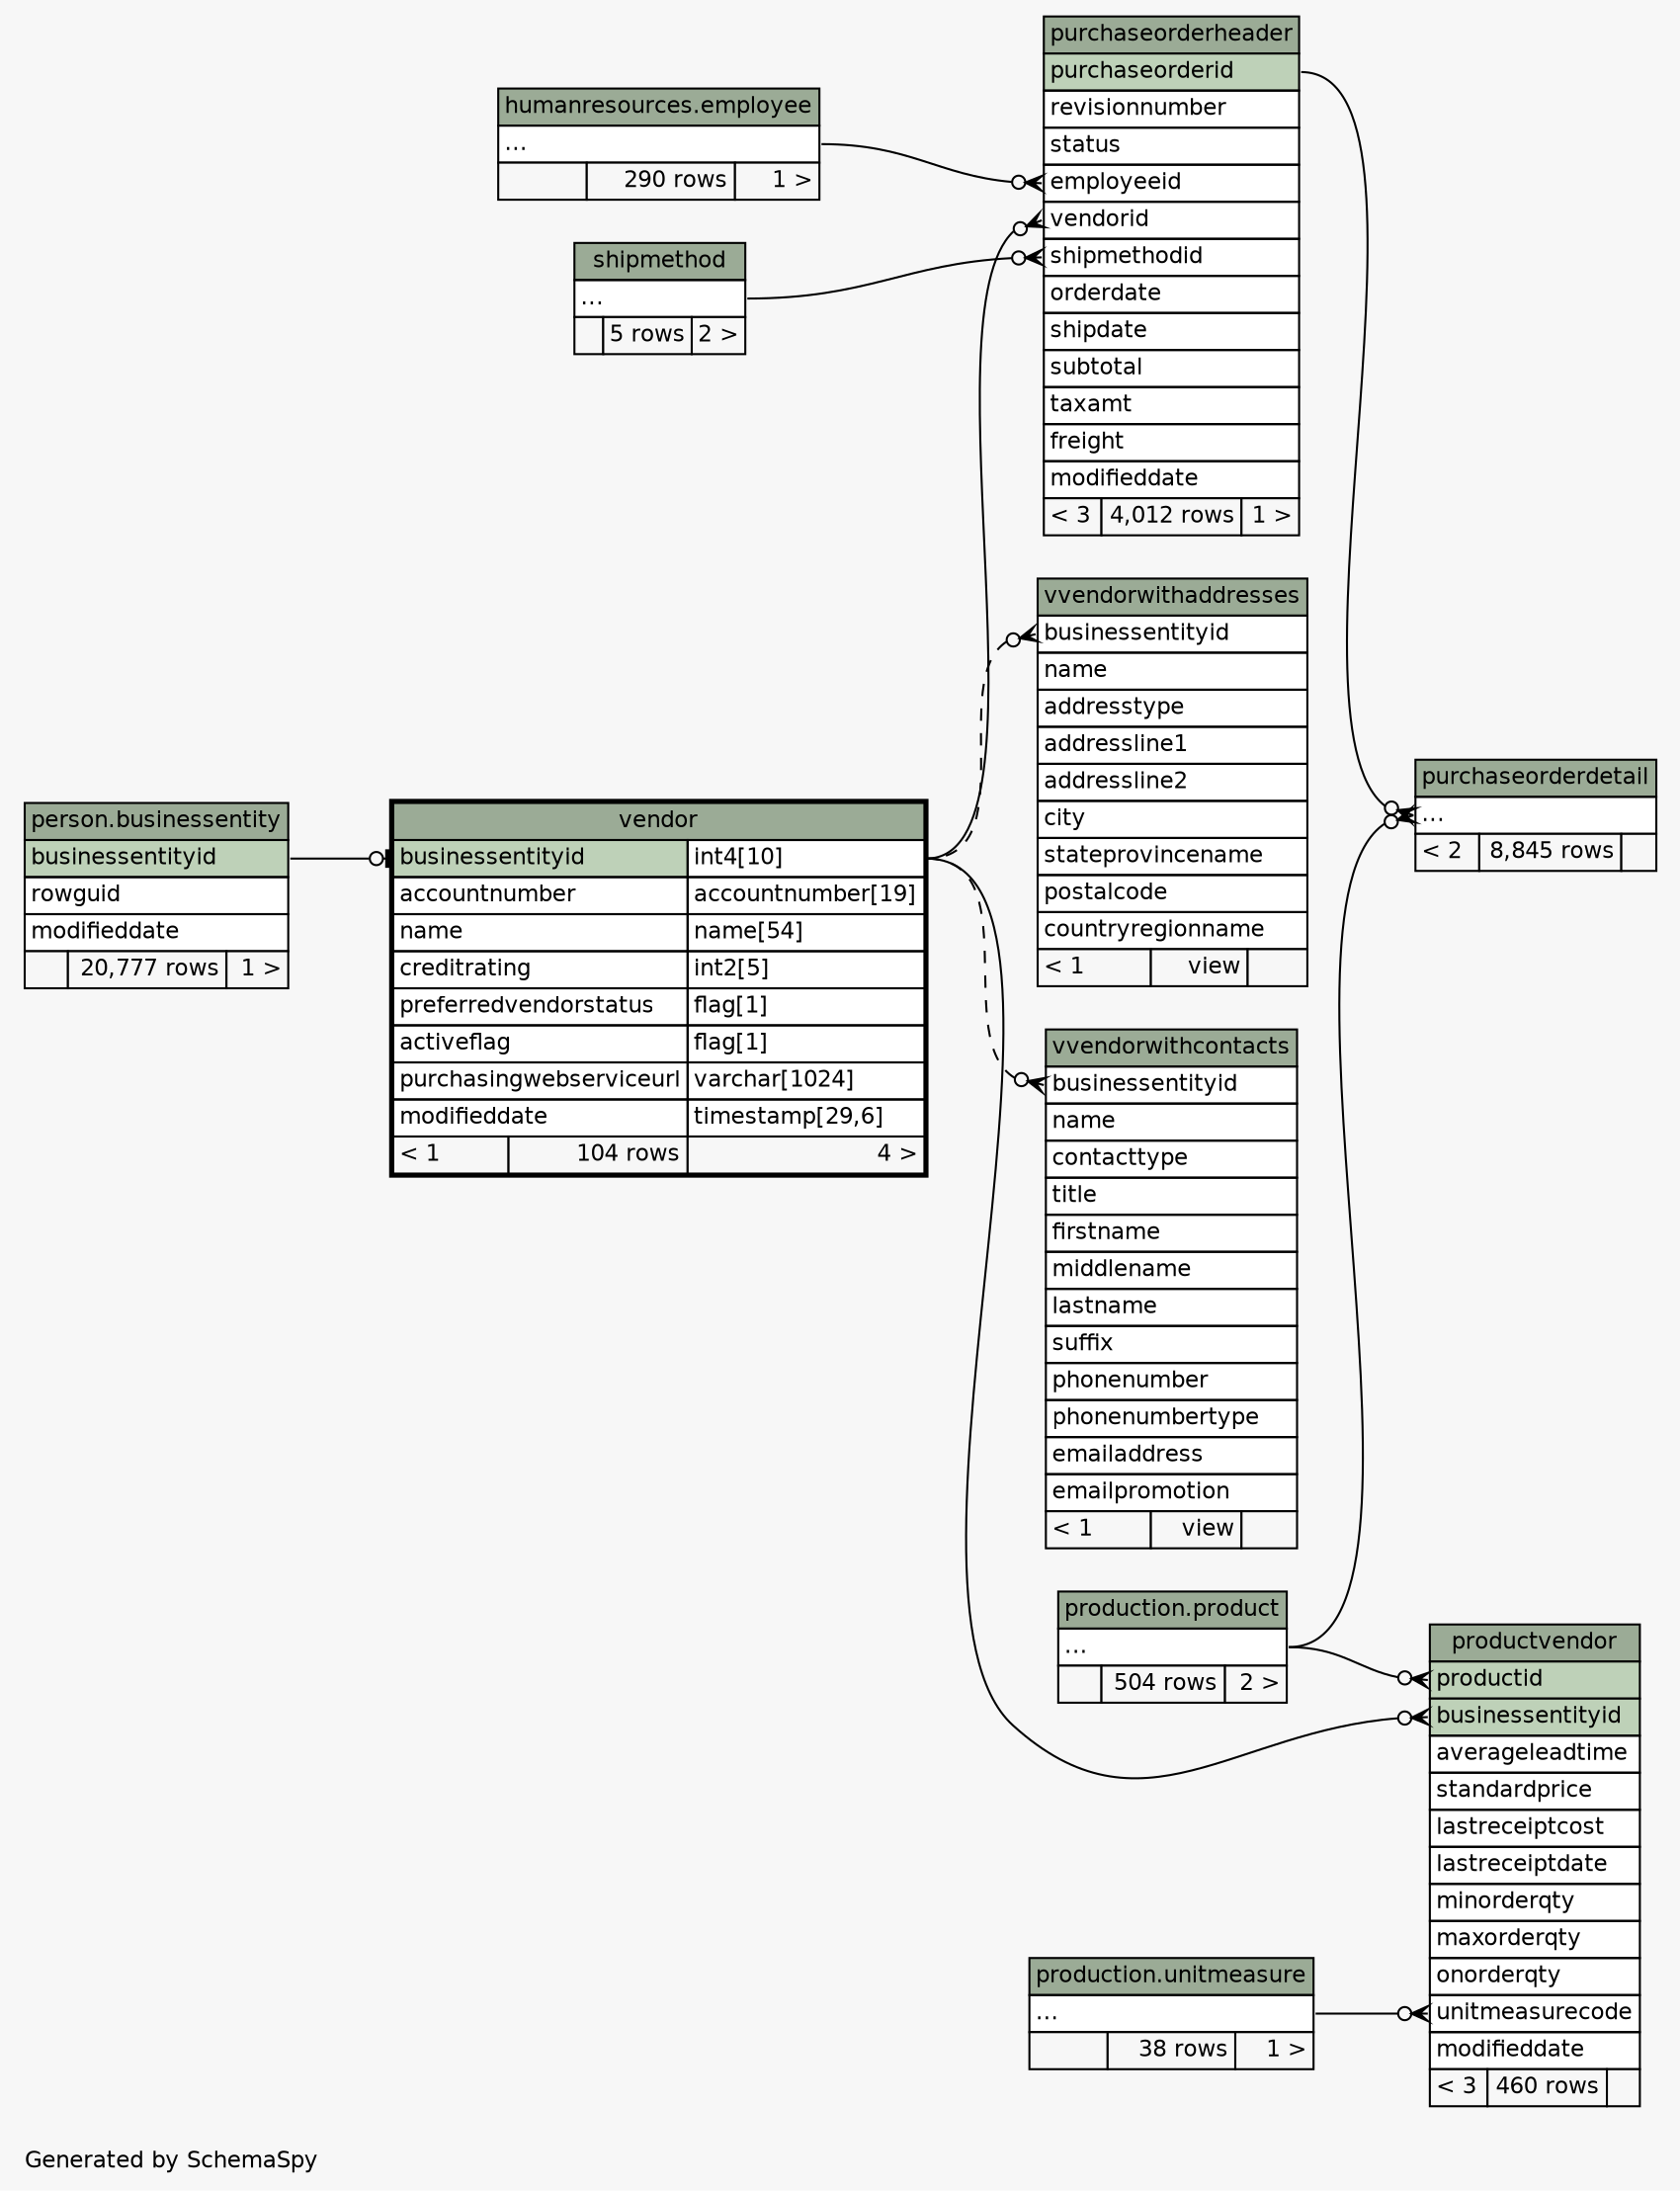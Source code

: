 // dot 2.40.1 on Linux 5.4.0-80-generic
// SchemaSpy rev 590
digraph "impliedTwoDegreesRelationshipsDiagram" {
  graph [
    rankdir="RL"
    bgcolor="#f7f7f7"
    label="\nGenerated by SchemaSpy"
    labeljust="l"
    nodesep="0.18"
    ranksep="0.46"
    fontname="Helvetica"
    fontsize="11"
  ];
  node [
    fontname="Helvetica"
    fontsize="11"
    shape="plaintext"
  ];
  edge [
    arrowsize="0.8"
  ];
  "productvendor":"businessentityid":w -> "vendor":"businessentityid.type":e [arrowhead=none dir=back arrowtail=crowodot];
  "productvendor":"productid":w -> "production.product":"elipses":e [arrowhead=none dir=back arrowtail=crowodot];
  "productvendor":"unitmeasurecode":w -> "production.unitmeasure":"elipses":e [arrowhead=none dir=back arrowtail=crowodot];
  "purchaseorderdetail":"elipses":w -> "production.product":"elipses":e [arrowhead=none dir=back arrowtail=crowodot];
  "purchaseorderdetail":"elipses":w -> "purchaseorderheader":"purchaseorderid":e [arrowhead=none dir=back arrowtail=crowodot];
  "purchaseorderheader":"employeeid":w -> "humanresources.employee":"elipses":e [arrowhead=none dir=back arrowtail=crowodot];
  "purchaseorderheader":"shipmethodid":w -> "shipmethod":"elipses":e [arrowhead=none dir=back arrowtail=crowodot];
  "purchaseorderheader":"vendorid":w -> "vendor":"businessentityid.type":e [arrowhead=none dir=back arrowtail=crowodot];
  "vendor":"businessentityid":w -> "person.businessentity":"businessentityid":e [arrowhead=none dir=back arrowtail=teeodot];
  "vvendorwithaddresses":"businessentityid":w -> "vendor":"businessentityid.type":e [arrowhead=none dir=back arrowtail=crowodot style=dashed];
  "vvendorwithcontacts":"businessentityid":w -> "vendor":"businessentityid.type":e [arrowhead=none dir=back arrowtail=crowodot style=dashed];
  "person.businessentity" [
    label=<
    <TABLE BORDER="0" CELLBORDER="1" CELLSPACING="0" BGCOLOR="#ffffff">
      <TR><TD COLSPAN="3" BGCOLOR="#9bab96" ALIGN="CENTER">person.businessentity</TD></TR>
      <TR><TD PORT="businessentityid" COLSPAN="3" BGCOLOR="#bed1b8" ALIGN="LEFT">businessentityid</TD></TR>
      <TR><TD PORT="rowguid" COLSPAN="3" ALIGN="LEFT">rowguid</TD></TR>
      <TR><TD PORT="modifieddate" COLSPAN="3" ALIGN="LEFT">modifieddate</TD></TR>
      <TR><TD ALIGN="LEFT" BGCOLOR="#f7f7f7">  </TD><TD ALIGN="RIGHT" BGCOLOR="#f7f7f7">20,777 rows</TD><TD ALIGN="RIGHT" BGCOLOR="#f7f7f7">1 &gt;</TD></TR>
    </TABLE>>
    tooltip="person.businessentity"
  ];
  "humanresources.employee" [
    label=<
    <TABLE BORDER="0" CELLBORDER="1" CELLSPACING="0" BGCOLOR="#ffffff">
      <TR><TD COLSPAN="3" BGCOLOR="#9bab96" ALIGN="CENTER">humanresources.employee</TD></TR>
      <TR><TD PORT="elipses" COLSPAN="3" ALIGN="LEFT">...</TD></TR>
      <TR><TD ALIGN="LEFT" BGCOLOR="#f7f7f7">  </TD><TD ALIGN="RIGHT" BGCOLOR="#f7f7f7">290 rows</TD><TD ALIGN="RIGHT" BGCOLOR="#f7f7f7">1 &gt;</TD></TR>
    </TABLE>>
    tooltip="humanresources.employee"
  ];
  "production.product" [
    label=<
    <TABLE BORDER="0" CELLBORDER="1" CELLSPACING="0" BGCOLOR="#ffffff">
      <TR><TD COLSPAN="3" BGCOLOR="#9bab96" ALIGN="CENTER">production.product</TD></TR>
      <TR><TD PORT="elipses" COLSPAN="3" ALIGN="LEFT">...</TD></TR>
      <TR><TD ALIGN="LEFT" BGCOLOR="#f7f7f7">  </TD><TD ALIGN="RIGHT" BGCOLOR="#f7f7f7">504 rows</TD><TD ALIGN="RIGHT" BGCOLOR="#f7f7f7">2 &gt;</TD></TR>
    </TABLE>>
    tooltip="production.product"
  ];
  "productvendor" [
    label=<
    <TABLE BORDER="0" CELLBORDER="1" CELLSPACING="0" BGCOLOR="#ffffff">
      <TR><TD COLSPAN="3" BGCOLOR="#9bab96" ALIGN="CENTER">productvendor</TD></TR>
      <TR><TD PORT="productid" COLSPAN="3" BGCOLOR="#bed1b8" ALIGN="LEFT">productid</TD></TR>
      <TR><TD PORT="businessentityid" COLSPAN="3" BGCOLOR="#bed1b8" ALIGN="LEFT">businessentityid</TD></TR>
      <TR><TD PORT="averageleadtime" COLSPAN="3" ALIGN="LEFT">averageleadtime</TD></TR>
      <TR><TD PORT="standardprice" COLSPAN="3" ALIGN="LEFT">standardprice</TD></TR>
      <TR><TD PORT="lastreceiptcost" COLSPAN="3" ALIGN="LEFT">lastreceiptcost</TD></TR>
      <TR><TD PORT="lastreceiptdate" COLSPAN="3" ALIGN="LEFT">lastreceiptdate</TD></TR>
      <TR><TD PORT="minorderqty" COLSPAN="3" ALIGN="LEFT">minorderqty</TD></TR>
      <TR><TD PORT="maxorderqty" COLSPAN="3" ALIGN="LEFT">maxorderqty</TD></TR>
      <TR><TD PORT="onorderqty" COLSPAN="3" ALIGN="LEFT">onorderqty</TD></TR>
      <TR><TD PORT="unitmeasurecode" COLSPAN="3" ALIGN="LEFT">unitmeasurecode</TD></TR>
      <TR><TD PORT="modifieddate" COLSPAN="3" ALIGN="LEFT">modifieddate</TD></TR>
      <TR><TD ALIGN="LEFT" BGCOLOR="#f7f7f7">&lt; 3</TD><TD ALIGN="RIGHT" BGCOLOR="#f7f7f7">460 rows</TD><TD ALIGN="RIGHT" BGCOLOR="#f7f7f7">  </TD></TR>
    </TABLE>>
    URL="productvendor.html"
    tooltip="productvendor"
  ];
  "purchaseorderdetail" [
    label=<
    <TABLE BORDER="0" CELLBORDER="1" CELLSPACING="0" BGCOLOR="#ffffff">
      <TR><TD COLSPAN="3" BGCOLOR="#9bab96" ALIGN="CENTER">purchaseorderdetail</TD></TR>
      <TR><TD PORT="elipses" COLSPAN="3" ALIGN="LEFT">...</TD></TR>
      <TR><TD ALIGN="LEFT" BGCOLOR="#f7f7f7">&lt; 2</TD><TD ALIGN="RIGHT" BGCOLOR="#f7f7f7">8,845 rows</TD><TD ALIGN="RIGHT" BGCOLOR="#f7f7f7">  </TD></TR>
    </TABLE>>
    URL="purchaseorderdetail.html"
    tooltip="purchaseorderdetail"
  ];
  "purchaseorderheader" [
    label=<
    <TABLE BORDER="0" CELLBORDER="1" CELLSPACING="0" BGCOLOR="#ffffff">
      <TR><TD COLSPAN="3" BGCOLOR="#9bab96" ALIGN="CENTER">purchaseorderheader</TD></TR>
      <TR><TD PORT="purchaseorderid" COLSPAN="3" BGCOLOR="#bed1b8" ALIGN="LEFT">purchaseorderid</TD></TR>
      <TR><TD PORT="revisionnumber" COLSPAN="3" ALIGN="LEFT">revisionnumber</TD></TR>
      <TR><TD PORT="status" COLSPAN="3" ALIGN="LEFT">status</TD></TR>
      <TR><TD PORT="employeeid" COLSPAN="3" ALIGN="LEFT">employeeid</TD></TR>
      <TR><TD PORT="vendorid" COLSPAN="3" ALIGN="LEFT">vendorid</TD></TR>
      <TR><TD PORT="shipmethodid" COLSPAN="3" ALIGN="LEFT">shipmethodid</TD></TR>
      <TR><TD PORT="orderdate" COLSPAN="3" ALIGN="LEFT">orderdate</TD></TR>
      <TR><TD PORT="shipdate" COLSPAN="3" ALIGN="LEFT">shipdate</TD></TR>
      <TR><TD PORT="subtotal" COLSPAN="3" ALIGN="LEFT">subtotal</TD></TR>
      <TR><TD PORT="taxamt" COLSPAN="3" ALIGN="LEFT">taxamt</TD></TR>
      <TR><TD PORT="freight" COLSPAN="3" ALIGN="LEFT">freight</TD></TR>
      <TR><TD PORT="modifieddate" COLSPAN="3" ALIGN="LEFT">modifieddate</TD></TR>
      <TR><TD ALIGN="LEFT" BGCOLOR="#f7f7f7">&lt; 3</TD><TD ALIGN="RIGHT" BGCOLOR="#f7f7f7">4,012 rows</TD><TD ALIGN="RIGHT" BGCOLOR="#f7f7f7">1 &gt;</TD></TR>
    </TABLE>>
    URL="purchaseorderheader.html"
    tooltip="purchaseorderheader"
  ];
  "shipmethod" [
    label=<
    <TABLE BORDER="0" CELLBORDER="1" CELLSPACING="0" BGCOLOR="#ffffff">
      <TR><TD COLSPAN="3" BGCOLOR="#9bab96" ALIGN="CENTER">shipmethod</TD></TR>
      <TR><TD PORT="elipses" COLSPAN="3" ALIGN="LEFT">...</TD></TR>
      <TR><TD ALIGN="LEFT" BGCOLOR="#f7f7f7">  </TD><TD ALIGN="RIGHT" BGCOLOR="#f7f7f7">5 rows</TD><TD ALIGN="RIGHT" BGCOLOR="#f7f7f7">2 &gt;</TD></TR>
    </TABLE>>
    URL="shipmethod.html"
    tooltip="shipmethod"
  ];
  "production.unitmeasure" [
    label=<
    <TABLE BORDER="0" CELLBORDER="1" CELLSPACING="0" BGCOLOR="#ffffff">
      <TR><TD COLSPAN="3" BGCOLOR="#9bab96" ALIGN="CENTER">production.unitmeasure</TD></TR>
      <TR><TD PORT="elipses" COLSPAN="3" ALIGN="LEFT">...</TD></TR>
      <TR><TD ALIGN="LEFT" BGCOLOR="#f7f7f7">  </TD><TD ALIGN="RIGHT" BGCOLOR="#f7f7f7">38 rows</TD><TD ALIGN="RIGHT" BGCOLOR="#f7f7f7">1 &gt;</TD></TR>
    </TABLE>>
    tooltip="production.unitmeasure"
  ];
  "vendor" [
    label=<
    <TABLE BORDER="2" CELLBORDER="1" CELLSPACING="0" BGCOLOR="#ffffff">
      <TR><TD COLSPAN="3" BGCOLOR="#9bab96" ALIGN="CENTER">vendor</TD></TR>
      <TR><TD PORT="businessentityid" COLSPAN="2" BGCOLOR="#bed1b8" ALIGN="LEFT">businessentityid</TD><TD PORT="businessentityid.type" ALIGN="LEFT">int4[10]</TD></TR>
      <TR><TD PORT="accountnumber" COLSPAN="2" ALIGN="LEFT">accountnumber</TD><TD PORT="accountnumber.type" ALIGN="LEFT">accountnumber[19]</TD></TR>
      <TR><TD PORT="name" COLSPAN="2" ALIGN="LEFT">name</TD><TD PORT="name.type" ALIGN="LEFT">name[54]</TD></TR>
      <TR><TD PORT="creditrating" COLSPAN="2" ALIGN="LEFT">creditrating</TD><TD PORT="creditrating.type" ALIGN="LEFT">int2[5]</TD></TR>
      <TR><TD PORT="preferredvendorstatus" COLSPAN="2" ALIGN="LEFT">preferredvendorstatus</TD><TD PORT="preferredvendorstatus.type" ALIGN="LEFT">flag[1]</TD></TR>
      <TR><TD PORT="activeflag" COLSPAN="2" ALIGN="LEFT">activeflag</TD><TD PORT="activeflag.type" ALIGN="LEFT">flag[1]</TD></TR>
      <TR><TD PORT="purchasingwebserviceurl" COLSPAN="2" ALIGN="LEFT">purchasingwebserviceurl</TD><TD PORT="purchasingwebserviceurl.type" ALIGN="LEFT">varchar[1024]</TD></TR>
      <TR><TD PORT="modifieddate" COLSPAN="2" ALIGN="LEFT">modifieddate</TD><TD PORT="modifieddate.type" ALIGN="LEFT">timestamp[29,6]</TD></TR>
      <TR><TD ALIGN="LEFT" BGCOLOR="#f7f7f7">&lt; 1</TD><TD ALIGN="RIGHT" BGCOLOR="#f7f7f7">104 rows</TD><TD ALIGN="RIGHT" BGCOLOR="#f7f7f7">4 &gt;</TD></TR>
    </TABLE>>
    URL="vendor.html"
    tooltip="vendor"
  ];
  "vvendorwithaddresses" [
    label=<
    <TABLE BORDER="0" CELLBORDER="1" CELLSPACING="0" BGCOLOR="#ffffff">
      <TR><TD COLSPAN="3" BGCOLOR="#9bab96" ALIGN="CENTER">vvendorwithaddresses</TD></TR>
      <TR><TD PORT="businessentityid" COLSPAN="3" ALIGN="LEFT">businessentityid</TD></TR>
      <TR><TD PORT="name" COLSPAN="3" ALIGN="LEFT">name</TD></TR>
      <TR><TD PORT="addresstype" COLSPAN="3" ALIGN="LEFT">addresstype</TD></TR>
      <TR><TD PORT="addressline1" COLSPAN="3" ALIGN="LEFT">addressline1</TD></TR>
      <TR><TD PORT="addressline2" COLSPAN="3" ALIGN="LEFT">addressline2</TD></TR>
      <TR><TD PORT="city" COLSPAN="3" ALIGN="LEFT">city</TD></TR>
      <TR><TD PORT="stateprovincename" COLSPAN="3" ALIGN="LEFT">stateprovincename</TD></TR>
      <TR><TD PORT="postalcode" COLSPAN="3" ALIGN="LEFT">postalcode</TD></TR>
      <TR><TD PORT="countryregionname" COLSPAN="3" ALIGN="LEFT">countryregionname</TD></TR>
      <TR><TD ALIGN="LEFT" BGCOLOR="#f7f7f7">&lt; 1</TD><TD ALIGN="RIGHT" BGCOLOR="#f7f7f7">view</TD><TD ALIGN="RIGHT" BGCOLOR="#f7f7f7">  </TD></TR>
    </TABLE>>
    URL="vvendorwithaddresses.html"
    tooltip="vvendorwithaddresses"
  ];
  "vvendorwithcontacts" [
    label=<
    <TABLE BORDER="0" CELLBORDER="1" CELLSPACING="0" BGCOLOR="#ffffff">
      <TR><TD COLSPAN="3" BGCOLOR="#9bab96" ALIGN="CENTER">vvendorwithcontacts</TD></TR>
      <TR><TD PORT="businessentityid" COLSPAN="3" ALIGN="LEFT">businessentityid</TD></TR>
      <TR><TD PORT="name" COLSPAN="3" ALIGN="LEFT">name</TD></TR>
      <TR><TD PORT="contacttype" COLSPAN="3" ALIGN="LEFT">contacttype</TD></TR>
      <TR><TD PORT="title" COLSPAN="3" ALIGN="LEFT">title</TD></TR>
      <TR><TD PORT="firstname" COLSPAN="3" ALIGN="LEFT">firstname</TD></TR>
      <TR><TD PORT="middlename" COLSPAN="3" ALIGN="LEFT">middlename</TD></TR>
      <TR><TD PORT="lastname" COLSPAN="3" ALIGN="LEFT">lastname</TD></TR>
      <TR><TD PORT="suffix" COLSPAN="3" ALIGN="LEFT">suffix</TD></TR>
      <TR><TD PORT="phonenumber" COLSPAN="3" ALIGN="LEFT">phonenumber</TD></TR>
      <TR><TD PORT="phonenumbertype" COLSPAN="3" ALIGN="LEFT">phonenumbertype</TD></TR>
      <TR><TD PORT="emailaddress" COLSPAN="3" ALIGN="LEFT">emailaddress</TD></TR>
      <TR><TD PORT="emailpromotion" COLSPAN="3" ALIGN="LEFT">emailpromotion</TD></TR>
      <TR><TD ALIGN="LEFT" BGCOLOR="#f7f7f7">&lt; 1</TD><TD ALIGN="RIGHT" BGCOLOR="#f7f7f7">view</TD><TD ALIGN="RIGHT" BGCOLOR="#f7f7f7">  </TD></TR>
    </TABLE>>
    URL="vvendorwithcontacts.html"
    tooltip="vvendorwithcontacts"
  ];
}

